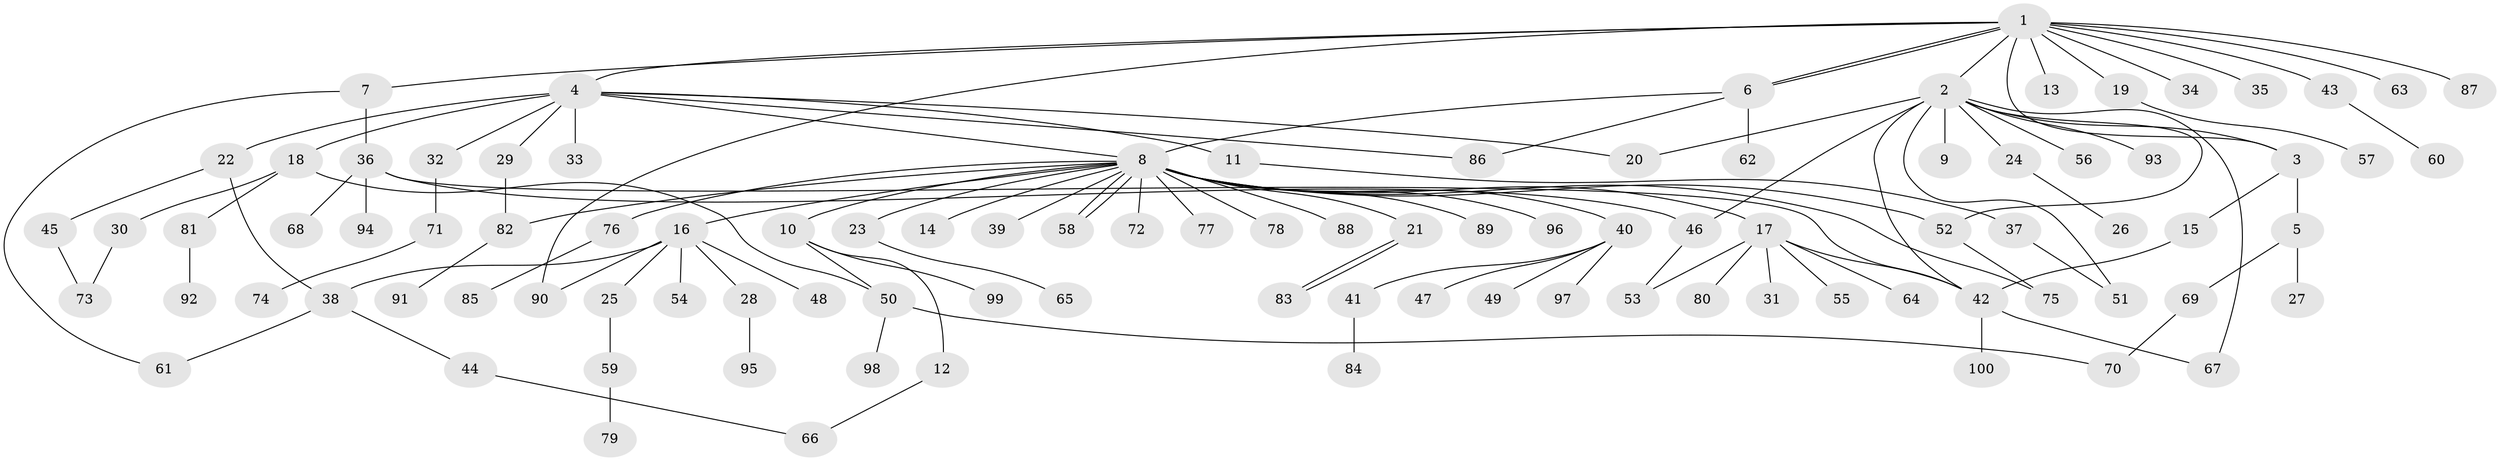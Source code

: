 // Generated by graph-tools (version 1.1) at 2025/11/02/21/25 10:11:08]
// undirected, 100 vertices, 123 edges
graph export_dot {
graph [start="1"]
  node [color=gray90,style=filled];
  1;
  2;
  3;
  4;
  5;
  6;
  7;
  8;
  9;
  10;
  11;
  12;
  13;
  14;
  15;
  16;
  17;
  18;
  19;
  20;
  21;
  22;
  23;
  24;
  25;
  26;
  27;
  28;
  29;
  30;
  31;
  32;
  33;
  34;
  35;
  36;
  37;
  38;
  39;
  40;
  41;
  42;
  43;
  44;
  45;
  46;
  47;
  48;
  49;
  50;
  51;
  52;
  53;
  54;
  55;
  56;
  57;
  58;
  59;
  60;
  61;
  62;
  63;
  64;
  65;
  66;
  67;
  68;
  69;
  70;
  71;
  72;
  73;
  74;
  75;
  76;
  77;
  78;
  79;
  80;
  81;
  82;
  83;
  84;
  85;
  86;
  87;
  88;
  89;
  90;
  91;
  92;
  93;
  94;
  95;
  96;
  97;
  98;
  99;
  100;
  1 -- 2;
  1 -- 3;
  1 -- 4;
  1 -- 6;
  1 -- 6;
  1 -- 7;
  1 -- 13;
  1 -- 19;
  1 -- 34;
  1 -- 35;
  1 -- 43;
  1 -- 63;
  1 -- 87;
  1 -- 90;
  2 -- 3;
  2 -- 9;
  2 -- 20;
  2 -- 24;
  2 -- 42;
  2 -- 46;
  2 -- 51;
  2 -- 52;
  2 -- 56;
  2 -- 67;
  2 -- 93;
  3 -- 5;
  3 -- 15;
  4 -- 8;
  4 -- 11;
  4 -- 18;
  4 -- 20;
  4 -- 22;
  4 -- 29;
  4 -- 32;
  4 -- 33;
  4 -- 86;
  5 -- 27;
  5 -- 69;
  6 -- 8;
  6 -- 62;
  6 -- 86;
  7 -- 36;
  7 -- 61;
  8 -- 10;
  8 -- 14;
  8 -- 16;
  8 -- 17;
  8 -- 21;
  8 -- 23;
  8 -- 39;
  8 -- 40;
  8 -- 52;
  8 -- 58;
  8 -- 58;
  8 -- 72;
  8 -- 75;
  8 -- 76;
  8 -- 77;
  8 -- 78;
  8 -- 82;
  8 -- 88;
  8 -- 89;
  8 -- 96;
  10 -- 12;
  10 -- 50;
  10 -- 99;
  11 -- 37;
  12 -- 66;
  15 -- 42;
  16 -- 25;
  16 -- 28;
  16 -- 38;
  16 -- 48;
  16 -- 54;
  16 -- 90;
  17 -- 31;
  17 -- 42;
  17 -- 53;
  17 -- 55;
  17 -- 64;
  17 -- 80;
  18 -- 30;
  18 -- 50;
  18 -- 81;
  19 -- 57;
  21 -- 83;
  21 -- 83;
  22 -- 38;
  22 -- 45;
  23 -- 65;
  24 -- 26;
  25 -- 59;
  28 -- 95;
  29 -- 82;
  30 -- 73;
  32 -- 71;
  36 -- 42;
  36 -- 46;
  36 -- 68;
  36 -- 94;
  37 -- 51;
  38 -- 44;
  38 -- 61;
  40 -- 41;
  40 -- 47;
  40 -- 49;
  40 -- 97;
  41 -- 84;
  42 -- 67;
  42 -- 100;
  43 -- 60;
  44 -- 66;
  45 -- 73;
  46 -- 53;
  50 -- 70;
  50 -- 98;
  52 -- 75;
  59 -- 79;
  69 -- 70;
  71 -- 74;
  76 -- 85;
  81 -- 92;
  82 -- 91;
}
